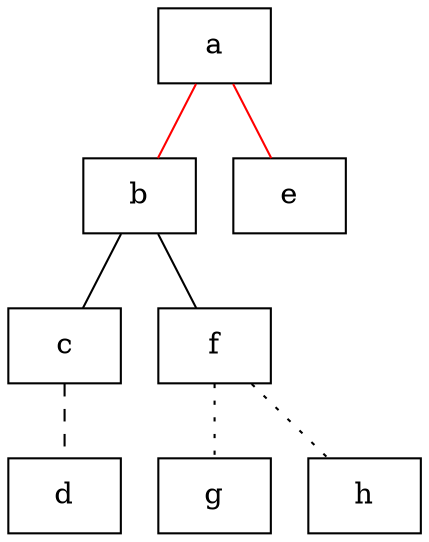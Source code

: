 graph tree {
    // 用来设置所有节点属性，node edge等
    node [
//      box polygon square rectangle
// see: https://graphviz.org/doc/info/shapes.html
        shape=rectangle
    ]


    // 用于设置某条边的属性
    a --{b,e} [color=red]
    b -- {c,f}
    c -- d [style=dashed]
    f -- {g,h} [style=dotted]
}